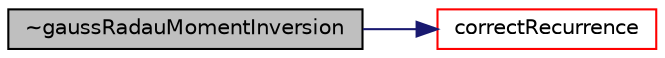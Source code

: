 digraph "~gaussRadauMomentInversion"
{
  bgcolor="transparent";
  edge [fontname="Helvetica",fontsize="10",labelfontname="Helvetica",labelfontsize="10"];
  node [fontname="Helvetica",fontsize="10",shape=record];
  rankdir="LR";
  Node1 [label="~gaussRadauMomentInversion",height=0.2,width=0.4,color="black", fillcolor="grey75", style="filled", fontcolor="black"];
  Node1 -> Node2 [color="midnightblue",fontsize="10",style="solid",fontname="Helvetica"];
  Node2 [label="correctRecurrence",height=0.2,width=0.4,color="red",URL="$a00050.html#adb8044c0e431e0fe1005a4395fff5478",tooltip="Modify the recurrence relation for fixed-point quadrature. "];
}
